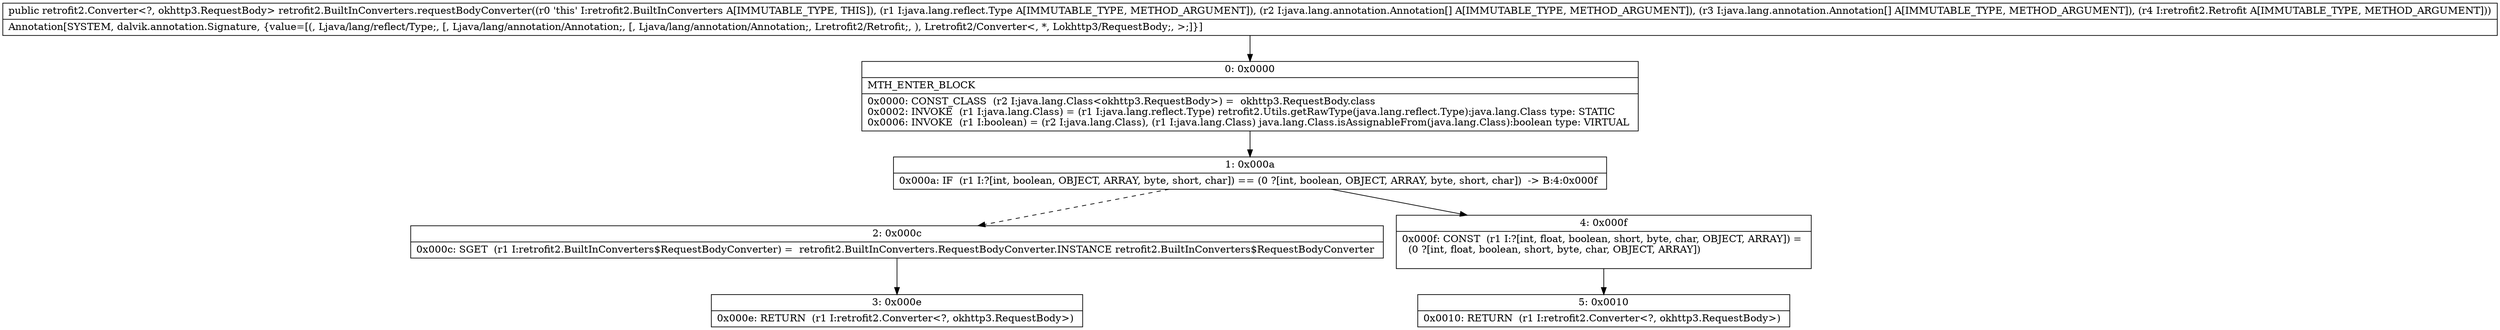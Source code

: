 digraph "CFG forretrofit2.BuiltInConverters.requestBodyConverter(Ljava\/lang\/reflect\/Type;[Ljava\/lang\/annotation\/Annotation;[Ljava\/lang\/annotation\/Annotation;Lretrofit2\/Retrofit;)Lretrofit2\/Converter;" {
Node_0 [shape=record,label="{0\:\ 0x0000|MTH_ENTER_BLOCK\l|0x0000: CONST_CLASS  (r2 I:java.lang.Class\<okhttp3.RequestBody\>) =  okhttp3.RequestBody.class \l0x0002: INVOKE  (r1 I:java.lang.Class) = (r1 I:java.lang.reflect.Type) retrofit2.Utils.getRawType(java.lang.reflect.Type):java.lang.Class type: STATIC \l0x0006: INVOKE  (r1 I:boolean) = (r2 I:java.lang.Class), (r1 I:java.lang.Class) java.lang.Class.isAssignableFrom(java.lang.Class):boolean type: VIRTUAL \l}"];
Node_1 [shape=record,label="{1\:\ 0x000a|0x000a: IF  (r1 I:?[int, boolean, OBJECT, ARRAY, byte, short, char]) == (0 ?[int, boolean, OBJECT, ARRAY, byte, short, char])  \-\> B:4:0x000f \l}"];
Node_2 [shape=record,label="{2\:\ 0x000c|0x000c: SGET  (r1 I:retrofit2.BuiltInConverters$RequestBodyConverter) =  retrofit2.BuiltInConverters.RequestBodyConverter.INSTANCE retrofit2.BuiltInConverters$RequestBodyConverter \l}"];
Node_3 [shape=record,label="{3\:\ 0x000e|0x000e: RETURN  (r1 I:retrofit2.Converter\<?, okhttp3.RequestBody\>) \l}"];
Node_4 [shape=record,label="{4\:\ 0x000f|0x000f: CONST  (r1 I:?[int, float, boolean, short, byte, char, OBJECT, ARRAY]) = \l  (0 ?[int, float, boolean, short, byte, char, OBJECT, ARRAY])\l \l}"];
Node_5 [shape=record,label="{5\:\ 0x0010|0x0010: RETURN  (r1 I:retrofit2.Converter\<?, okhttp3.RequestBody\>) \l}"];
MethodNode[shape=record,label="{public retrofit2.Converter\<?, okhttp3.RequestBody\> retrofit2.BuiltInConverters.requestBodyConverter((r0 'this' I:retrofit2.BuiltInConverters A[IMMUTABLE_TYPE, THIS]), (r1 I:java.lang.reflect.Type A[IMMUTABLE_TYPE, METHOD_ARGUMENT]), (r2 I:java.lang.annotation.Annotation[] A[IMMUTABLE_TYPE, METHOD_ARGUMENT]), (r3 I:java.lang.annotation.Annotation[] A[IMMUTABLE_TYPE, METHOD_ARGUMENT]), (r4 I:retrofit2.Retrofit A[IMMUTABLE_TYPE, METHOD_ARGUMENT]))  | Annotation[SYSTEM, dalvik.annotation.Signature, \{value=[(, Ljava\/lang\/reflect\/Type;, [, Ljava\/lang\/annotation\/Annotation;, [, Ljava\/lang\/annotation\/Annotation;, Lretrofit2\/Retrofit;, ), Lretrofit2\/Converter\<, *, Lokhttp3\/RequestBody;, \>;]\}]\l}"];
MethodNode -> Node_0;
Node_0 -> Node_1;
Node_1 -> Node_2[style=dashed];
Node_1 -> Node_4;
Node_2 -> Node_3;
Node_4 -> Node_5;
}

